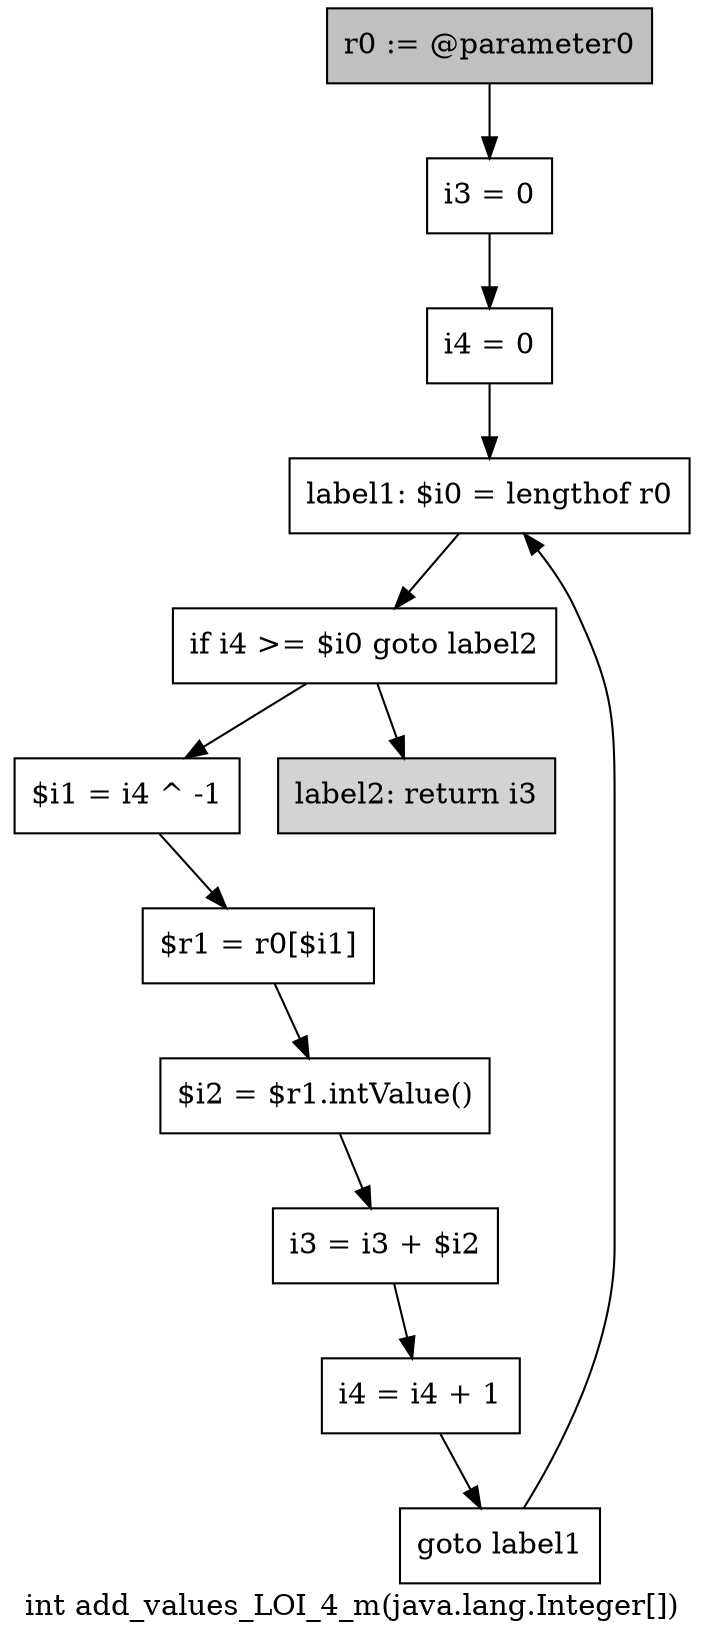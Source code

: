 digraph "int add_values_LOI_4_m(java.lang.Integer[])" {
    label="int add_values_LOI_4_m(java.lang.Integer[])";
    node [shape=box];
    "0" [style=filled,fillcolor=gray,label="r0 := @parameter0",];
    "1" [label="i3 = 0",];
    "0"->"1";
    "2" [label="i4 = 0",];
    "1"->"2";
    "3" [label="label1: $i0 = lengthof r0",];
    "2"->"3";
    "4" [label="if i4 >= $i0 goto label2",];
    "3"->"4";
    "5" [label="$i1 = i4 ^ -1",];
    "4"->"5";
    "11" [style=filled,fillcolor=lightgray,label="label2: return i3",];
    "4"->"11";
    "6" [label="$r1 = r0[$i1]",];
    "5"->"6";
    "7" [label="$i2 = $r1.intValue()",];
    "6"->"7";
    "8" [label="i3 = i3 + $i2",];
    "7"->"8";
    "9" [label="i4 = i4 + 1",];
    "8"->"9";
    "10" [label="goto label1",];
    "9"->"10";
    "10"->"3";
}
